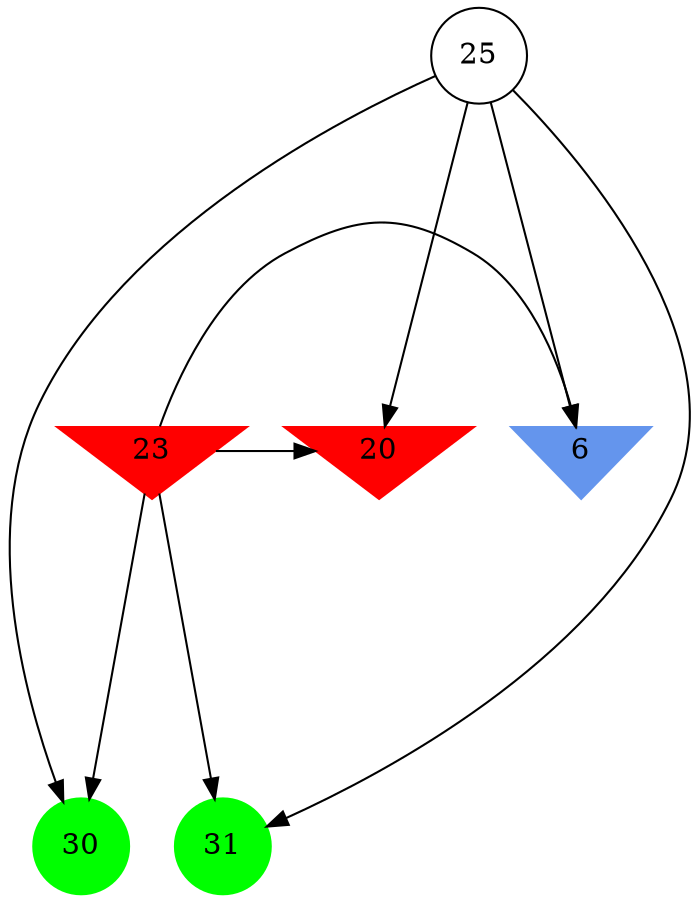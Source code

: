 digraph brain {
	ranksep=2.0;
	6 [shape=invtriangle,style=filled,color=cornflowerblue];
	20 [shape=invtriangle,style=filled,color=red];
	23 [shape=invtriangle,style=filled,color=red];
	25 [shape=circle,color=black];
	30 [shape=circle,style=filled,color=green];
	31 [shape=circle,style=filled,color=green];
	25	->	6;
	25	->	20;
	25	->	31;
	25	->	30;
	23	->	6;
	23	->	20;
	23	->	31;
	23	->	30;
	{ rank=same; 6; 20; 23; }
	{ rank=same; 25; }
	{ rank=same; 30; 31; }
}
